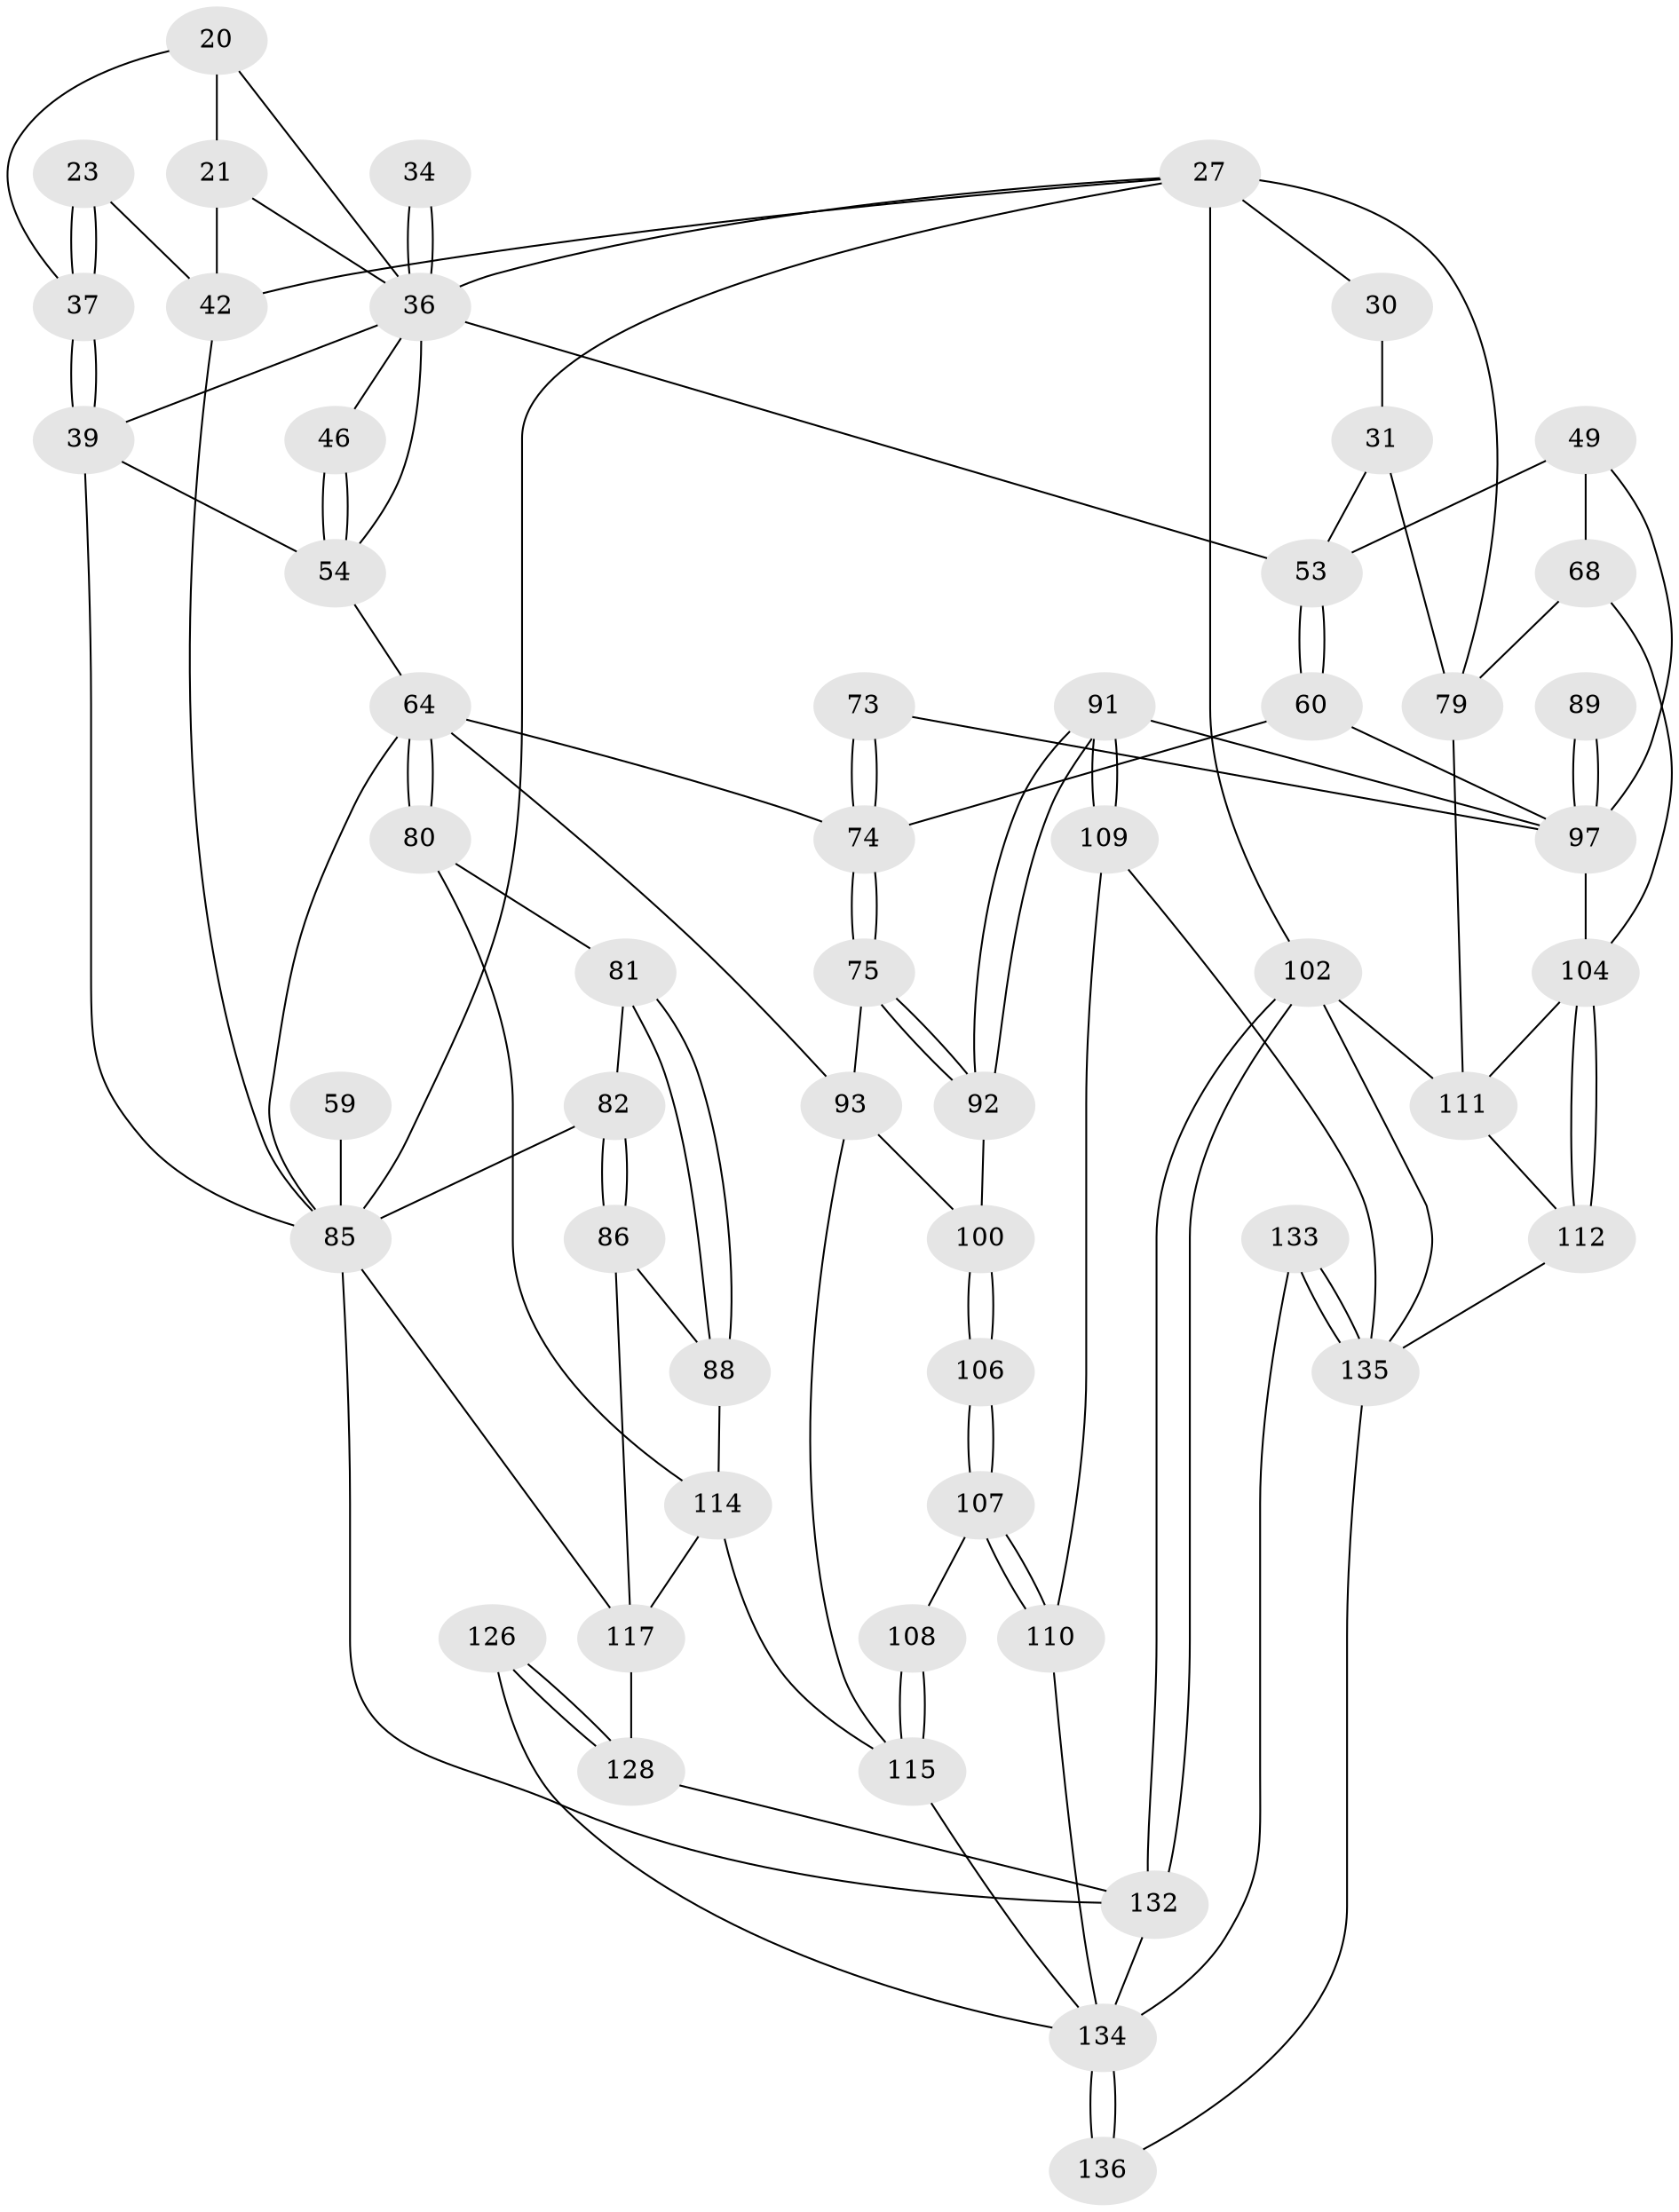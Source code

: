 // original degree distribution, {3: 0.014705882352941176, 6: 0.25735294117647056, 5: 0.45588235294117646, 4: 0.27205882352941174}
// Generated by graph-tools (version 1.1) at 2025/04/03/04/25 22:04:42]
// undirected, 54 vertices, 115 edges
graph export_dot {
graph [start="1"]
  node [color=gray90,style=filled];
  20 [pos="+0.26329587180841013+0.048865132685497796",super="+14"];
  21 [pos="+0.2281343480573148+0.058660139863729255",super="+5+6"];
  23 [pos="+0.20837755902135063+0.13014886307481321"];
  27 [pos="+1+0",super="+10+3"];
  30 [pos="+0.8287045130879424+0.060354029790505366"];
  31 [pos="+0.8325682184965674+0.16535616658149485",super="+29"];
  34 [pos="+0.61826998298995+0.1634119924064099",super="+16+15"];
  36 [pos="+0.6090339685462324+0.24263410557260073",super="+35+33+18+19"];
  37 [pos="+0.26348720452735397+0.19886554014955649",super="+26+22"];
  39 [pos="+0.26680628959588215+0.2596992220507021",super="+38"];
  42 [pos="+0.1305141499878041+0.12022456087191812",super="+4+24"];
  46 [pos="+0.5574071161258384+0.22761318988647522"];
  49 [pos="+0.8161305290980091+0.34839435935022256"];
  53 [pos="+0.6552605480117203+0.33466412400581486",super="+50+32"];
  54 [pos="+0.38960117433571306+0.3234362593059875",super="+41+40"];
  59 [pos="+0+0.35796276121250875"];
  60 [pos="+0.6227827150911527+0.3765690213610285"];
  64 [pos="+0.2820349614792871+0.4556590200270927",super="+63"];
  68 [pos="+0.9746697690779976+0.4389589585977674",super="+48"];
  73 [pos="+0.5575269070422707+0.5184457821717193"];
  74 [pos="+0.5463630021761393+0.5301214541595036",super="+62+61"];
  75 [pos="+0.5416411180222638+0.5356111892643891"];
  79 [pos="+1+0.6450556588932251",super="+71+57+47"];
  80 [pos="+0.2321302970968832+0.48200146896792395"];
  81 [pos="+0.09803698562271847+0.47096516467267113"];
  82 [pos="+0.09550249654311158+0.4703420163986801"];
  85 [pos="+0+0.6682099862652774",super="+51+84+58"];
  86 [pos="+0.021836144984468613+0.6433612839578932"];
  88 [pos="+0.10751396258020605+0.6570382031434497"];
  89 [pos="+0.6825791912739+0.6810014756787791"];
  91 [pos="+0.6327512900255947+0.727140902921922"];
  92 [pos="+0.533120432423042+0.5994715245675072"];
  93 [pos="+0.354398889817866+0.5468822695850997",super="+76"];
  97 [pos="+0.7973522183351489+0.6895733869294228",super="+70+65+90"];
  100 [pos="+0.4103343901338521+0.5906130880037825",super="+99"];
  102 [pos="+0+1",super="+77"];
  104 [pos="+0.8228483026666963+0.6960777188403837",super="+103"];
  106 [pos="+0.4427075672952517+0.7006073817872627"];
  107 [pos="+0.438860097255451+0.7226450746916375"];
  108 [pos="+0.3814032004820728+0.7002275146280861"];
  109 [pos="+0.6182580156642855+0.773565946453913"];
  110 [pos="+0.45959214987505737+0.7582610669626306"];
  111 [pos="+0.9328559736037977+0.7908619970839141",super="+78+105"];
  112 [pos="+0.8576017445043675+0.8046374097461567"];
  114 [pos="+0.15786798227342722+0.7012138217880746",super="+98+96"];
  115 [pos="+0.26812609913947333+0.8067740687059682",super="+113+94"];
  117 [pos="+0.04295556184096545+0.7314770960520897",super="+87+116"];
  126 [pos="+0.16987633661054377+0.8725076022955132"];
  128 [pos="+0.09366110940786507+0.8733130318296554",super="+123+122"];
  132 [pos="+0+1",super="+129+119"];
  133 [pos="+0.624879176196615+0.869021840594607"];
  134 [pos="+0.3956219496520678+0.9233809576561355",super="+131"];
  135 [pos="+0.6816364440713083+1",super="+130+120+121"];
  136 [pos="+0.4383687299529192+1"];
  20 -- 21 [weight=2];
  20 -- 37;
  20 -- 36;
  21 -- 42 [weight=2];
  21 -- 36;
  23 -- 37 [weight=2];
  23 -- 37;
  23 -- 42;
  27 -- 30;
  27 -- 102 [weight=2];
  27 -- 85;
  27 -- 79 [weight=2];
  27 -- 42;
  27 -- 36;
  30 -- 31 [weight=2];
  31 -- 79;
  31 -- 53;
  34 -- 36 [weight=5];
  34 -- 36;
  36 -- 46;
  36 -- 53 [weight=2];
  36 -- 54;
  36 -- 39;
  37 -- 39 [weight=2];
  37 -- 39;
  39 -- 85;
  39 -- 54;
  42 -- 85;
  46 -- 54 [weight=2];
  46 -- 54;
  49 -- 68;
  49 -- 53;
  49 -- 97;
  53 -- 60;
  53 -- 60;
  54 -- 64;
  59 -- 85 [weight=3];
  60 -- 74;
  60 -- 97;
  64 -- 80;
  64 -- 80;
  64 -- 85 [weight=2];
  64 -- 74;
  64 -- 93;
  68 -- 79 [weight=2];
  68 -- 104;
  73 -- 74 [weight=2];
  73 -- 74;
  73 -- 97;
  74 -- 75;
  74 -- 75;
  75 -- 92;
  75 -- 92;
  75 -- 93;
  79 -- 111 [weight=2];
  80 -- 81;
  80 -- 114;
  81 -- 82;
  81 -- 88;
  81 -- 88;
  82 -- 86;
  82 -- 86;
  82 -- 85;
  85 -- 117;
  85 -- 132;
  86 -- 88;
  86 -- 117;
  88 -- 114;
  89 -- 97 [weight=3];
  89 -- 97;
  91 -- 92;
  91 -- 92;
  91 -- 109;
  91 -- 109;
  91 -- 97;
  92 -- 100;
  93 -- 100;
  93 -- 115;
  97 -- 104 [weight=2];
  100 -- 106 [weight=2];
  100 -- 106;
  102 -- 132 [weight=2];
  102 -- 132;
  102 -- 111;
  102 -- 135;
  104 -- 112;
  104 -- 112;
  104 -- 111;
  106 -- 107;
  106 -- 107;
  107 -- 108;
  107 -- 110;
  107 -- 110;
  108 -- 115 [weight=2];
  108 -- 115;
  109 -- 110;
  109 -- 135;
  110 -- 134;
  111 -- 112;
  112 -- 135;
  114 -- 115 [weight=2];
  114 -- 117;
  115 -- 134;
  117 -- 128 [weight=2];
  126 -- 128 [weight=2];
  126 -- 128;
  126 -- 134;
  128 -- 132 [weight=2];
  132 -- 134;
  133 -- 134;
  133 -- 135 [weight=2];
  133 -- 135;
  134 -- 136 [weight=2];
  134 -- 136;
  135 -- 136;
}

